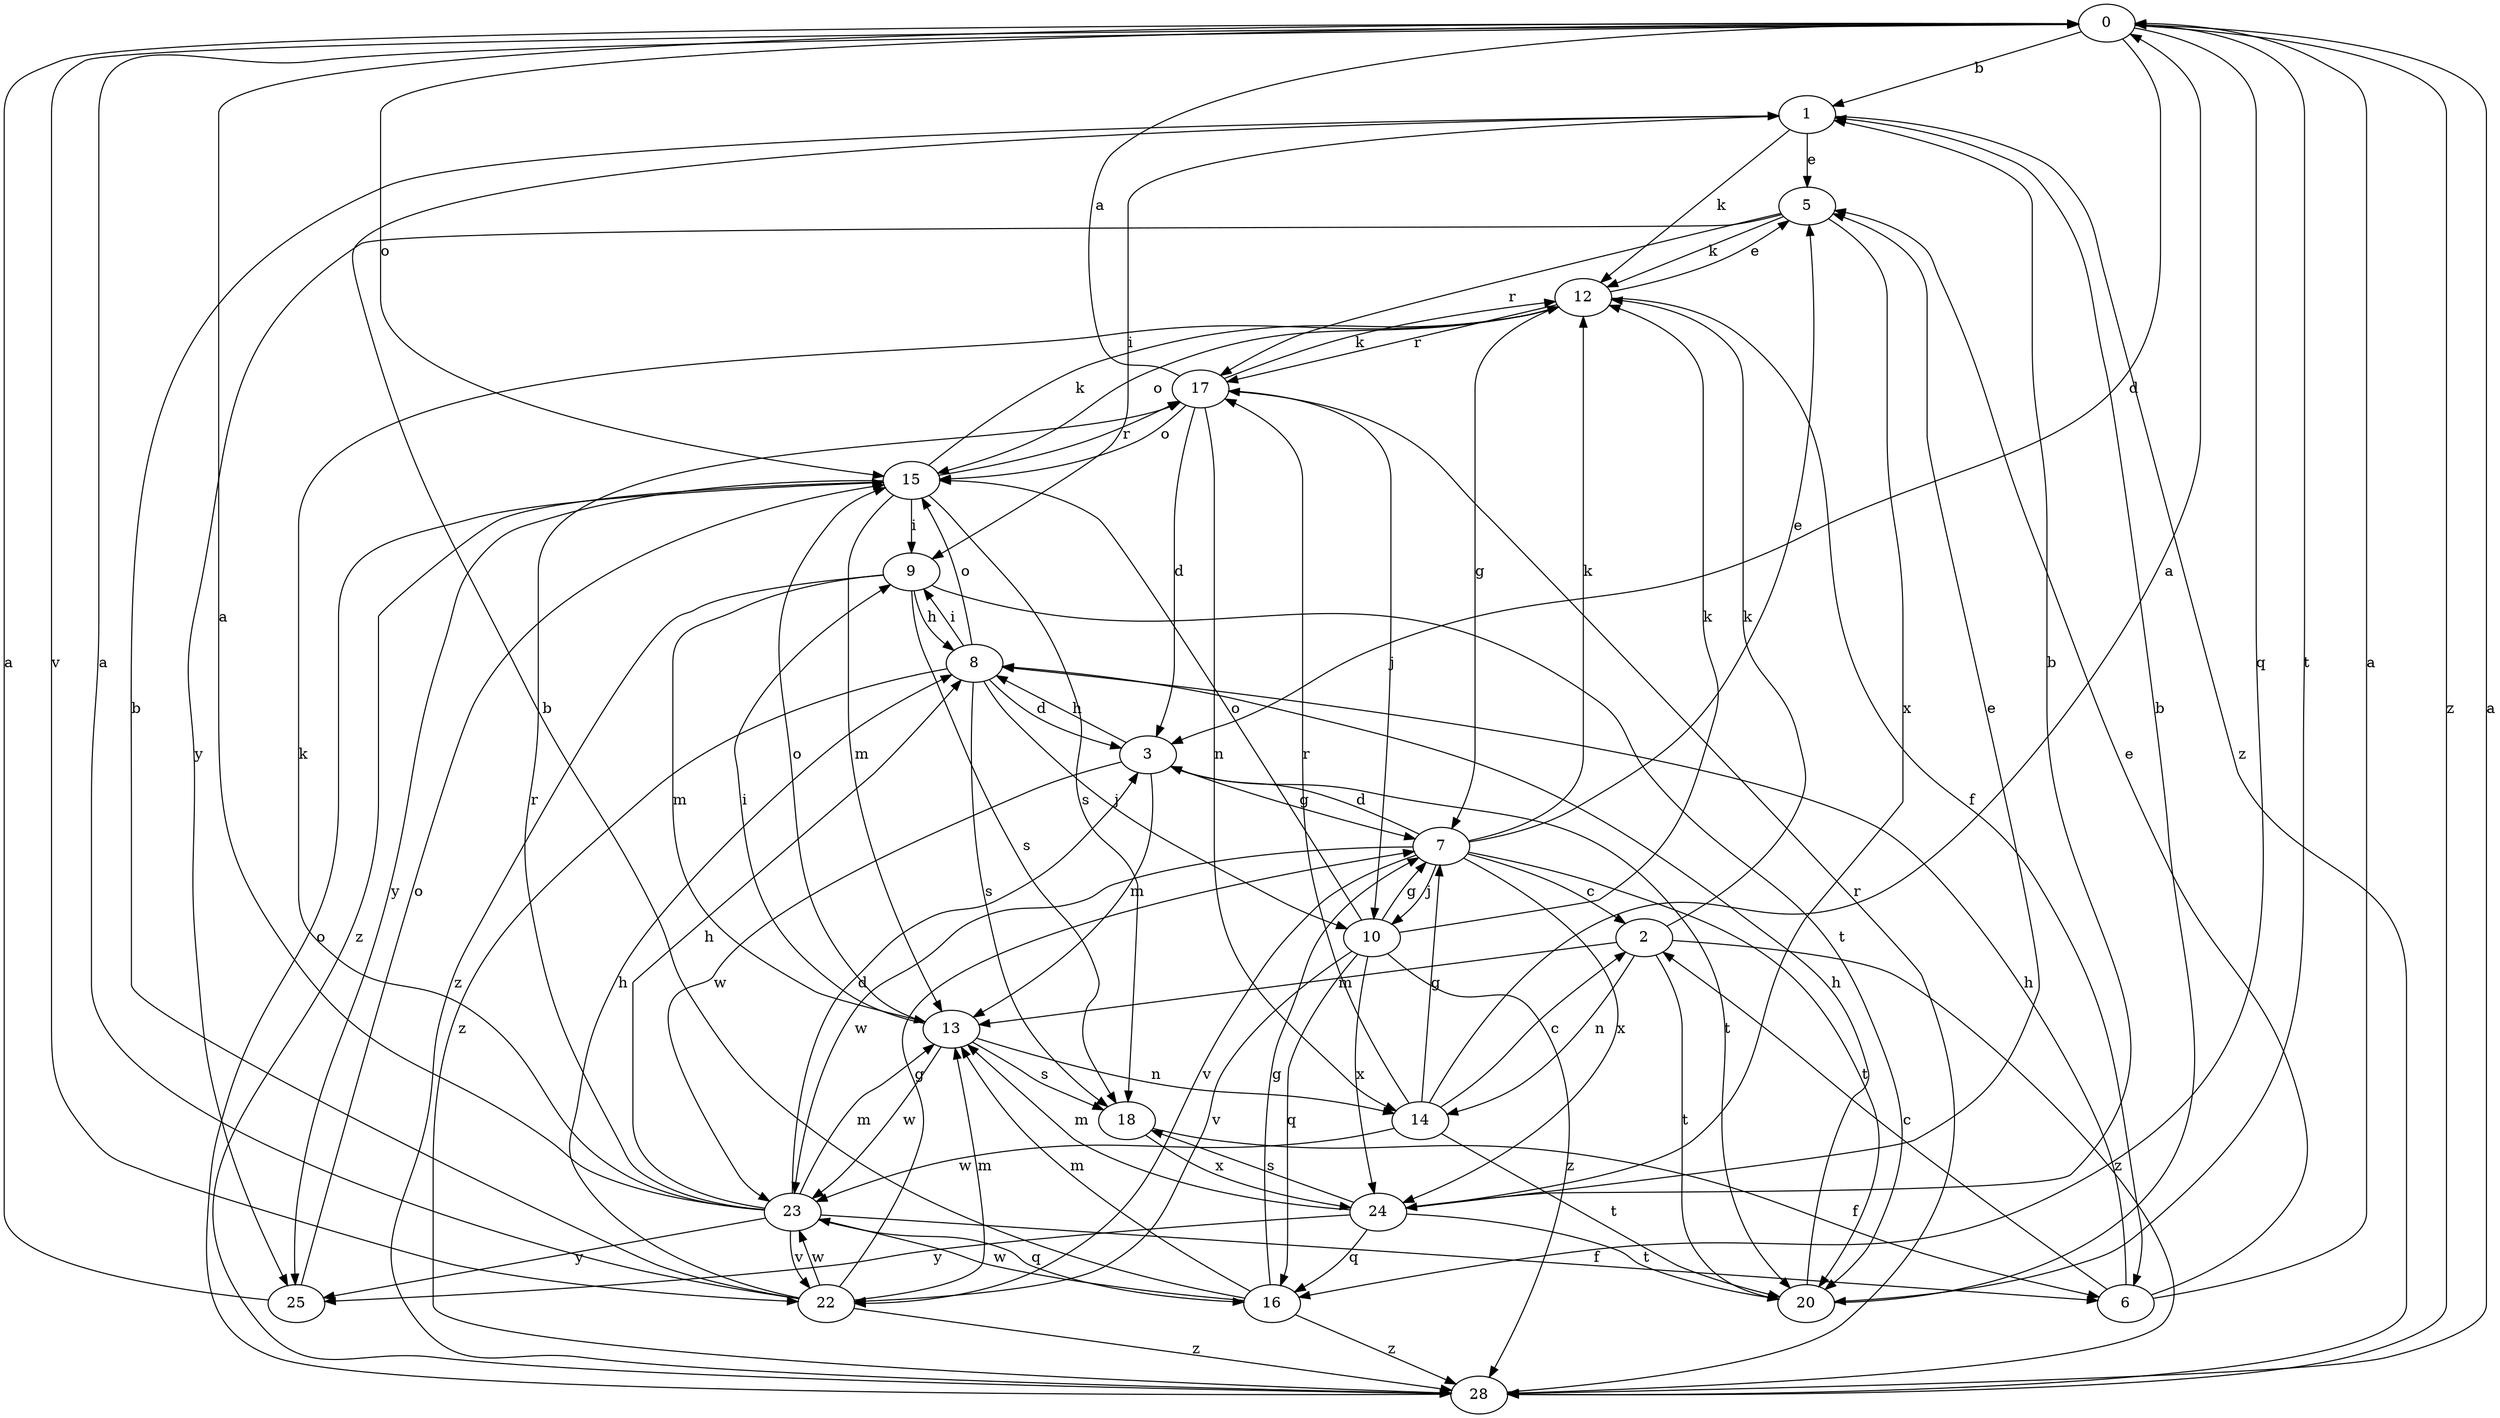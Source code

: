 strict digraph  {
0;
1;
2;
3;
5;
6;
7;
8;
9;
10;
12;
13;
14;
15;
16;
17;
18;
20;
22;
23;
24;
25;
28;
0 -> 1  [label=b];
0 -> 3  [label=d];
0 -> 15  [label=o];
0 -> 16  [label=q];
0 -> 20  [label=t];
0 -> 22  [label=v];
0 -> 28  [label=z];
1 -> 5  [label=e];
1 -> 9  [label=i];
1 -> 12  [label=k];
1 -> 28  [label=z];
2 -> 12  [label=k];
2 -> 13  [label=m];
2 -> 14  [label=n];
2 -> 20  [label=t];
2 -> 28  [label=z];
3 -> 7  [label=g];
3 -> 8  [label=h];
3 -> 13  [label=m];
3 -> 20  [label=t];
3 -> 23  [label=w];
5 -> 12  [label=k];
5 -> 17  [label=r];
5 -> 24  [label=x];
5 -> 25  [label=y];
6 -> 0  [label=a];
6 -> 2  [label=c];
6 -> 5  [label=e];
6 -> 8  [label=h];
7 -> 2  [label=c];
7 -> 3  [label=d];
7 -> 5  [label=e];
7 -> 10  [label=j];
7 -> 12  [label=k];
7 -> 20  [label=t];
7 -> 22  [label=v];
7 -> 23  [label=w];
7 -> 24  [label=x];
8 -> 3  [label=d];
8 -> 9  [label=i];
8 -> 10  [label=j];
8 -> 15  [label=o];
8 -> 18  [label=s];
8 -> 28  [label=z];
9 -> 8  [label=h];
9 -> 13  [label=m];
9 -> 18  [label=s];
9 -> 20  [label=t];
9 -> 28  [label=z];
10 -> 7  [label=g];
10 -> 12  [label=k];
10 -> 15  [label=o];
10 -> 16  [label=q];
10 -> 22  [label=v];
10 -> 24  [label=x];
10 -> 28  [label=z];
12 -> 5  [label=e];
12 -> 6  [label=f];
12 -> 7  [label=g];
12 -> 15  [label=o];
12 -> 17  [label=r];
13 -> 9  [label=i];
13 -> 14  [label=n];
13 -> 15  [label=o];
13 -> 18  [label=s];
13 -> 23  [label=w];
14 -> 0  [label=a];
14 -> 2  [label=c];
14 -> 7  [label=g];
14 -> 17  [label=r];
14 -> 20  [label=t];
14 -> 23  [label=w];
15 -> 9  [label=i];
15 -> 12  [label=k];
15 -> 13  [label=m];
15 -> 17  [label=r];
15 -> 18  [label=s];
15 -> 25  [label=y];
15 -> 28  [label=z];
16 -> 1  [label=b];
16 -> 7  [label=g];
16 -> 13  [label=m];
16 -> 23  [label=w];
16 -> 28  [label=z];
17 -> 0  [label=a];
17 -> 3  [label=d];
17 -> 10  [label=j];
17 -> 12  [label=k];
17 -> 14  [label=n];
17 -> 15  [label=o];
18 -> 6  [label=f];
18 -> 24  [label=x];
20 -> 1  [label=b];
20 -> 8  [label=h];
22 -> 0  [label=a];
22 -> 1  [label=b];
22 -> 7  [label=g];
22 -> 8  [label=h];
22 -> 13  [label=m];
22 -> 23  [label=w];
22 -> 28  [label=z];
23 -> 0  [label=a];
23 -> 3  [label=d];
23 -> 6  [label=f];
23 -> 8  [label=h];
23 -> 12  [label=k];
23 -> 13  [label=m];
23 -> 16  [label=q];
23 -> 17  [label=r];
23 -> 22  [label=v];
23 -> 25  [label=y];
24 -> 1  [label=b];
24 -> 5  [label=e];
24 -> 13  [label=m];
24 -> 16  [label=q];
24 -> 18  [label=s];
24 -> 20  [label=t];
24 -> 25  [label=y];
25 -> 0  [label=a];
25 -> 15  [label=o];
28 -> 0  [label=a];
28 -> 15  [label=o];
28 -> 17  [label=r];
}
